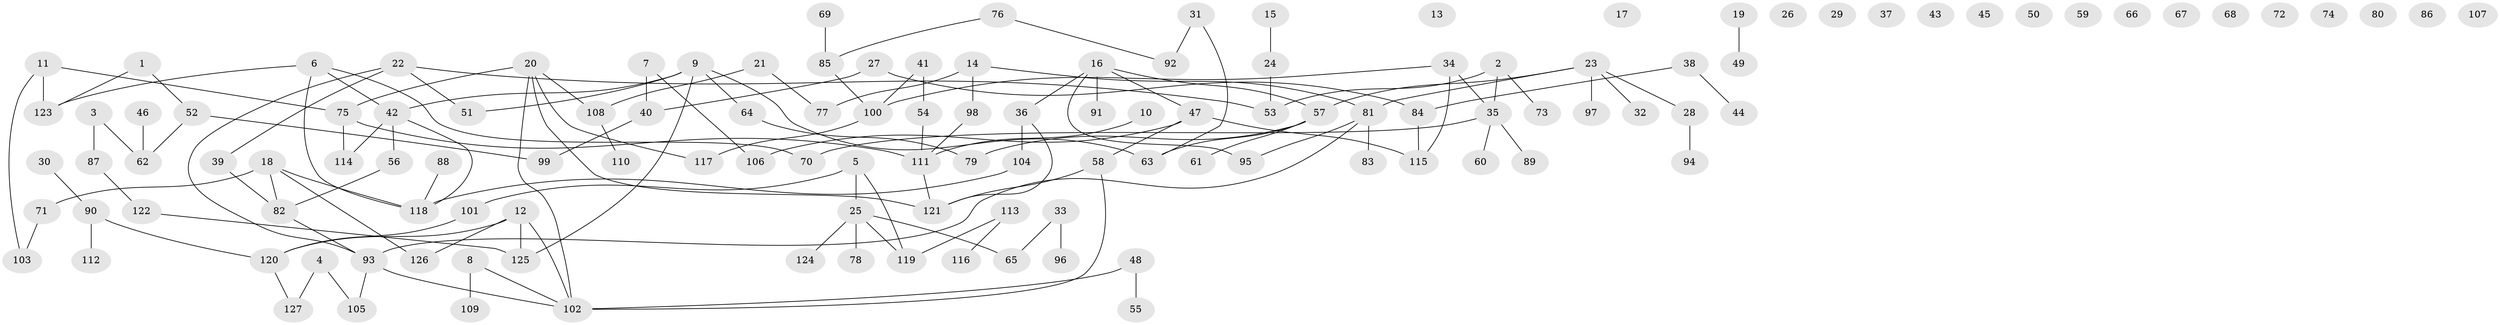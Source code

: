 // coarse degree distribution, {2: 0.29545454545454547, 1: 0.22727272727272727, 0: 0.19318181818181818, 4: 0.10227272727272728, 6: 0.022727272727272728, 5: 0.06818181818181818, 3: 0.07954545454545454, 13: 0.011363636363636364}
// Generated by graph-tools (version 1.1) at 2025/43/03/04/25 21:43:02]
// undirected, 127 vertices, 137 edges
graph export_dot {
graph [start="1"]
  node [color=gray90,style=filled];
  1;
  2;
  3;
  4;
  5;
  6;
  7;
  8;
  9;
  10;
  11;
  12;
  13;
  14;
  15;
  16;
  17;
  18;
  19;
  20;
  21;
  22;
  23;
  24;
  25;
  26;
  27;
  28;
  29;
  30;
  31;
  32;
  33;
  34;
  35;
  36;
  37;
  38;
  39;
  40;
  41;
  42;
  43;
  44;
  45;
  46;
  47;
  48;
  49;
  50;
  51;
  52;
  53;
  54;
  55;
  56;
  57;
  58;
  59;
  60;
  61;
  62;
  63;
  64;
  65;
  66;
  67;
  68;
  69;
  70;
  71;
  72;
  73;
  74;
  75;
  76;
  77;
  78;
  79;
  80;
  81;
  82;
  83;
  84;
  85;
  86;
  87;
  88;
  89;
  90;
  91;
  92;
  93;
  94;
  95;
  96;
  97;
  98;
  99;
  100;
  101;
  102;
  103;
  104;
  105;
  106;
  107;
  108;
  109;
  110;
  111;
  112;
  113;
  114;
  115;
  116;
  117;
  118;
  119;
  120;
  121;
  122;
  123;
  124;
  125;
  126;
  127;
  1 -- 52;
  1 -- 123;
  2 -- 35;
  2 -- 53;
  2 -- 73;
  3 -- 62;
  3 -- 87;
  4 -- 105;
  4 -- 127;
  5 -- 25;
  5 -- 101;
  5 -- 119;
  6 -- 42;
  6 -- 70;
  6 -- 118;
  6 -- 123;
  7 -- 40;
  7 -- 106;
  8 -- 102;
  8 -- 109;
  9 -- 42;
  9 -- 51;
  9 -- 63;
  9 -- 64;
  9 -- 125;
  10 -- 111;
  11 -- 75;
  11 -- 103;
  11 -- 123;
  12 -- 102;
  12 -- 120;
  12 -- 125;
  12 -- 126;
  14 -- 77;
  14 -- 81;
  14 -- 98;
  15 -- 24;
  16 -- 36;
  16 -- 47;
  16 -- 57;
  16 -- 91;
  16 -- 95;
  18 -- 71;
  18 -- 82;
  18 -- 118;
  18 -- 126;
  19 -- 49;
  20 -- 75;
  20 -- 102;
  20 -- 108;
  20 -- 117;
  20 -- 121;
  21 -- 77;
  21 -- 108;
  22 -- 39;
  22 -- 51;
  22 -- 53;
  22 -- 93;
  23 -- 28;
  23 -- 32;
  23 -- 57;
  23 -- 81;
  23 -- 97;
  24 -- 53;
  25 -- 65;
  25 -- 78;
  25 -- 119;
  25 -- 124;
  27 -- 40;
  27 -- 84;
  28 -- 94;
  30 -- 90;
  31 -- 63;
  31 -- 92;
  33 -- 65;
  33 -- 96;
  34 -- 35;
  34 -- 100;
  34 -- 115;
  35 -- 60;
  35 -- 70;
  35 -- 89;
  36 -- 104;
  36 -- 121;
  38 -- 44;
  38 -- 84;
  39 -- 82;
  40 -- 99;
  41 -- 54;
  41 -- 100;
  42 -- 56;
  42 -- 114;
  42 -- 118;
  46 -- 62;
  47 -- 58;
  47 -- 106;
  47 -- 115;
  48 -- 55;
  48 -- 102;
  52 -- 62;
  52 -- 99;
  54 -- 111;
  56 -- 82;
  57 -- 61;
  57 -- 63;
  57 -- 79;
  58 -- 102;
  58 -- 121;
  64 -- 79;
  69 -- 85;
  71 -- 103;
  75 -- 111;
  75 -- 114;
  76 -- 85;
  76 -- 92;
  81 -- 83;
  81 -- 93;
  81 -- 95;
  82 -- 93;
  84 -- 115;
  85 -- 100;
  87 -- 122;
  88 -- 118;
  90 -- 112;
  90 -- 120;
  93 -- 102;
  93 -- 105;
  98 -- 111;
  100 -- 117;
  101 -- 120;
  104 -- 118;
  108 -- 110;
  111 -- 121;
  113 -- 116;
  113 -- 119;
  120 -- 127;
  122 -- 125;
}
